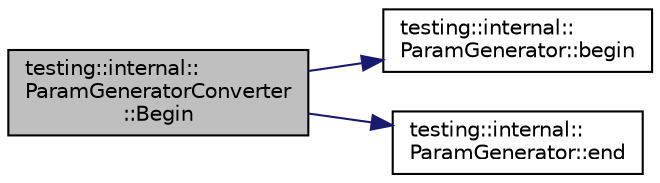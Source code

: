 digraph "testing::internal::ParamGeneratorConverter::Begin"
{
 // LATEX_PDF_SIZE
  bgcolor="transparent";
  edge [fontname="Helvetica",fontsize="10",labelfontname="Helvetica",labelfontsize="10"];
  node [fontname="Helvetica",fontsize="10",shape=record];
  rankdir="LR";
  Node1 [label="testing::internal::\lParamGeneratorConverter\l::Begin",height=0.2,width=0.4,color="black", fillcolor="grey75", style="filled", fontcolor="black",tooltip=" "];
  Node1 -> Node2 [color="midnightblue",fontsize="10",style="solid",fontname="Helvetica"];
  Node2 [label="testing::internal::\lParamGenerator::begin",height=0.2,width=0.4,color="black",URL="$classtesting_1_1internal_1_1ParamGenerator.html#a14e735c8bd113556ae905a560cd2d607",tooltip=" "];
  Node1 -> Node3 [color="midnightblue",fontsize="10",style="solid",fontname="Helvetica"];
  Node3 [label="testing::internal::\lParamGenerator::end",height=0.2,width=0.4,color="black",URL="$classtesting_1_1internal_1_1ParamGenerator.html#aaf8f75df1099a07ff771a550b48f9fbe",tooltip=" "];
}

